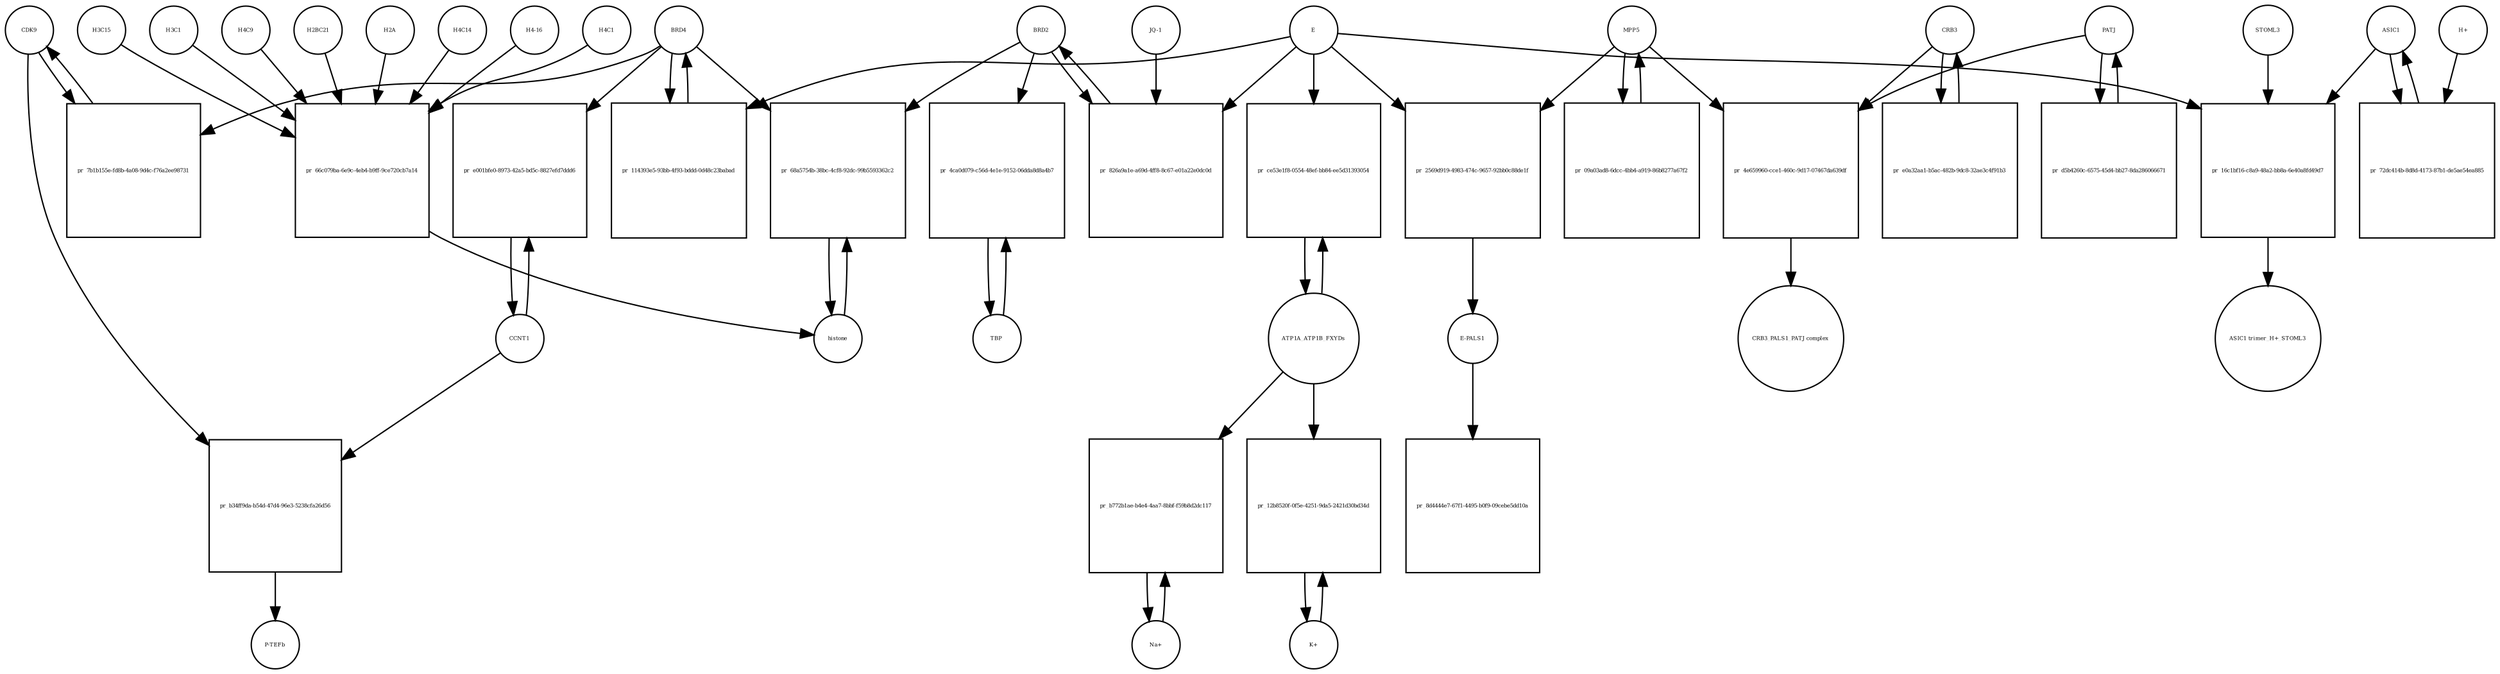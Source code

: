 strict digraph  {
CDK9 [annotation="", bipartite=0, cls=macromolecule, fontsize=4, label=CDK9, shape=circle];
"pr_7b1b155e-fd8b-4a08-9d4c-f76a2ee98731" [annotation="", bipartite=1, cls=process, fontsize=4, label="pr_7b1b155e-fd8b-4a08-9d4c-f76a2ee98731", shape=square];
BRD4 [annotation="", bipartite=0, cls=macromolecule, fontsize=4, label=BRD4, shape=circle];
CCNT1 [annotation="", bipartite=0, cls=macromolecule, fontsize=4, label=CCNT1, shape=circle];
"pr_e001bfe0-8973-42a5-bd5c-8827efd7ddd6" [annotation="", bipartite=1, cls=process, fontsize=4, label="pr_e001bfe0-8973-42a5-bd5c-8827efd7ddd6", shape=square];
histone [annotation="", bipartite=0, cls=complex, fontsize=4, label=histone, shape=circle];
"pr_68a5754b-38bc-4cf8-92dc-99b5593362c2" [annotation="", bipartite=1, cls=process, fontsize=4, label="pr_68a5754b-38bc-4cf8-92dc-99b5593362c2", shape=square];
BRD2 [annotation="", bipartite=0, cls=macromolecule, fontsize=4, label=BRD2, shape=circle];
"pr_114393e5-93bb-4f93-bddd-0d48c23babad" [annotation="", bipartite=1, cls=process, fontsize=4, label="pr_114393e5-93bb-4f93-bddd-0d48c23babad", shape=square];
E [annotation=urn_miriam_ncbiprotein_BCD58755, bipartite=0, cls=macromolecule, fontsize=4, label=E, shape=circle];
H4C14 [annotation="", bipartite=0, cls=macromolecule, fontsize=4, label=H4C14, shape=circle];
"pr_66c079ba-6e9c-4eb4-b9ff-9ce720cb7a14" [annotation="", bipartite=1, cls=process, fontsize=4, label="pr_66c079ba-6e9c-4eb4-b9ff-9ce720cb7a14", shape=square];
"H4-16" [annotation="", bipartite=0, cls=macromolecule, fontsize=4, label="H4-16", shape=circle];
H4C1 [annotation="", bipartite=0, cls=macromolecule, fontsize=4, label=H4C1, shape=circle];
H3C15 [annotation="", bipartite=0, cls=macromolecule, fontsize=4, label=H3C15, shape=circle];
H3C1 [annotation="", bipartite=0, cls=macromolecule, fontsize=4, label=H3C1, shape=circle];
H4C9 [annotation="", bipartite=0, cls=macromolecule, fontsize=4, label=H4C9, shape=circle];
H2BC21 [annotation="", bipartite=0, cls=macromolecule, fontsize=4, label=H2BC21, shape=circle];
H2A [annotation=urn_miriam_interpro_IPR002119, bipartite=0, cls=macromolecule, fontsize=4, label=H2A, shape=circle];
"pr_826a9a1e-a69d-4ff8-8c67-e01a22e0dc0d" [annotation="", bipartite=1, cls=process, fontsize=4, label="pr_826a9a1e-a69d-4ff8-8c67-e01a22e0dc0d", shape=square];
"JQ-1" [annotation="urn_miriam_pubchem.compound_46907787", bipartite=0, cls="simple chemical", fontsize=4, label="JQ-1", shape=circle];
TBP [annotation="", bipartite=0, cls=macromolecule, fontsize=4, label=TBP, shape=circle];
"pr_4ca0d079-c56d-4e1e-9152-06dda8d8a4b7" [annotation="", bipartite=1, cls=process, fontsize=4, label="pr_4ca0d079-c56d-4e1e-9152-06dda8d8a4b7", shape=square];
"pr_2569d919-4983-474c-9657-92bb0c88de1f" [annotation="", bipartite=1, cls=process, fontsize=4, label="pr_2569d919-4983-474c-9657-92bb0c88de1f", shape=square];
MPP5 [annotation="", bipartite=0, cls=macromolecule, fontsize=4, label=MPP5, shape=circle];
"E-PALS1" [annotation="", bipartite=0, cls=complex, fontsize=4, label="E-PALS1", shape=circle];
"pr_8d4444e7-67f1-4495-b0f9-09cebe5dd10a" [annotation="", bipartite=1, cls=process, fontsize=4, label="pr_8d4444e7-67f1-4495-b0f9-09cebe5dd10a", shape=square];
"pr_09a03ad8-6dcc-4bb4-a919-86b8277a67f2" [annotation="", bipartite=1, cls=process, fontsize=4, label="pr_09a03ad8-6dcc-4bb4-a919-86b8277a67f2", shape=square];
CRB3 [annotation="", bipartite=0, cls=macromolecule, fontsize=4, label=CRB3, shape=circle];
"pr_e0a32aa1-b5ac-482b-9dc8-32ae3c4f91b3" [annotation="", bipartite=1, cls=process, fontsize=4, label="pr_e0a32aa1-b5ac-482b-9dc8-32ae3c4f91b3", shape=square];
PATJ [annotation="", bipartite=0, cls=macromolecule, fontsize=4, label=PATJ, shape=circle];
"pr_d5b4260c-6575-45d4-bb27-8da286066671" [annotation="", bipartite=1, cls=process, fontsize=4, label="pr_d5b4260c-6575-45d4-bb27-8da286066671", shape=square];
ATP1A_ATP1B_FXYDs [annotation="", bipartite=0, cls=complex, fontsize=4, label=ATP1A_ATP1B_FXYDs, shape=circle];
"pr_ce53e1f8-0554-48ef-bb84-ee5d31393054" [annotation="", bipartite=1, cls=process, fontsize=4, label="pr_ce53e1f8-0554-48ef-bb84-ee5d31393054", shape=square];
ASIC1 [annotation="", bipartite=0, cls="macromolecule multimer", fontsize=4, label=ASIC1, shape=circle];
"pr_72dc414b-8d8d-4173-87b1-de5ae54ea885" [annotation="", bipartite=1, cls=process, fontsize=4, label="pr_72dc414b-8d8d-4173-87b1-de5ae54ea885", shape=square];
"H+" [annotation="", bipartite=0, cls="simple chemical", fontsize=4, label="H+", shape=circle];
"pr_16c1bf16-c8a9-48a2-bb8a-6e40a8fd49d7" [annotation="", bipartite=1, cls=process, fontsize=4, label="pr_16c1bf16-c8a9-48a2-bb8a-6e40a8fd49d7", shape=square];
STOML3 [annotation="", bipartite=0, cls=macromolecule, fontsize=4, label=STOML3, shape=circle];
"ASIC1 trimer_H+_STOML3" [annotation="", bipartite=0, cls=complex, fontsize=4, label="ASIC1 trimer_H+_STOML3", shape=circle];
"K+" [annotation="", bipartite=0, cls="simple chemical", fontsize=4, label="K+", shape=circle];
"pr_12b8520f-0f5e-4251-9da5-2421d30bd34d" [annotation="", bipartite=1, cls=process, fontsize=4, label="pr_12b8520f-0f5e-4251-9da5-2421d30bd34d", shape=square];
"Na+" [annotation="", bipartite=0, cls="simple chemical", fontsize=4, label="Na+", shape=circle];
"pr_b772b1ae-b4e4-4aa7-8bbf-f59b8d2dc117" [annotation="", bipartite=1, cls=process, fontsize=4, label="pr_b772b1ae-b4e4-4aa7-8bbf-f59b8d2dc117", shape=square];
"pr_b34ff9da-b54d-47d4-96e3-5238cfa26d56" [annotation="", bipartite=1, cls=process, fontsize=4, label="pr_b34ff9da-b54d-47d4-96e3-5238cfa26d56", shape=square];
"P-TEFb" [annotation="", bipartite=0, cls=complex, fontsize=4, label="P-TEFb", shape=circle];
"pr_4e659960-cce1-460c-9d17-07467da639df" [annotation="", bipartite=1, cls=process, fontsize=4, label="pr_4e659960-cce1-460c-9d17-07467da639df", shape=square];
"CRB3_PALS1_PATJ complex" [annotation="", bipartite=0, cls=complex, fontsize=4, label="CRB3_PALS1_PATJ complex", shape=circle];
CDK9 -> "pr_7b1b155e-fd8b-4a08-9d4c-f76a2ee98731"  [annotation="", interaction_type=consumption];
CDK9 -> "pr_b34ff9da-b54d-47d4-96e3-5238cfa26d56"  [annotation="", interaction_type=consumption];
"pr_7b1b155e-fd8b-4a08-9d4c-f76a2ee98731" -> CDK9  [annotation="", interaction_type=production];
BRD4 -> "pr_7b1b155e-fd8b-4a08-9d4c-f76a2ee98731"  [annotation="urn_miriam_doi_10.18632%2Foncotarget.18583|urn_miriam_doi_10.1016%2Fj.molcel.2005.06.027", interaction_type=catalysis];
BRD4 -> "pr_e001bfe0-8973-42a5-bd5c-8827efd7ddd6"  [annotation="urn_miriam_doi_10.1016%2Fj.molcel.2005.06.027", interaction_type=catalysis];
BRD4 -> "pr_68a5754b-38bc-4cf8-92dc-99b5593362c2"  [annotation="urn_miriam_doi_10.1038%2Fnsmb.3228.|urn_miriam_doi_10.1016%2Fj.molcel.2008.01.018", interaction_type=catalysis];
BRD4 -> "pr_114393e5-93bb-4f93-bddd-0d48c23babad"  [annotation="", interaction_type=consumption];
CCNT1 -> "pr_e001bfe0-8973-42a5-bd5c-8827efd7ddd6"  [annotation="", interaction_type=consumption];
CCNT1 -> "pr_b34ff9da-b54d-47d4-96e3-5238cfa26d56"  [annotation="", interaction_type=consumption];
"pr_e001bfe0-8973-42a5-bd5c-8827efd7ddd6" -> CCNT1  [annotation="", interaction_type=production];
histone -> "pr_68a5754b-38bc-4cf8-92dc-99b5593362c2"  [annotation="", interaction_type=consumption];
"pr_68a5754b-38bc-4cf8-92dc-99b5593362c2" -> histone  [annotation="", interaction_type=production];
BRD2 -> "pr_68a5754b-38bc-4cf8-92dc-99b5593362c2"  [annotation="urn_miriam_doi_10.1038%2Fnsmb.3228.|urn_miriam_doi_10.1016%2Fj.molcel.2008.01.018", interaction_type=catalysis];
BRD2 -> "pr_826a9a1e-a69d-4ff8-8c67-e01a22e0dc0d"  [annotation="", interaction_type=consumption];
BRD2 -> "pr_4ca0d079-c56d-4e1e-9152-06dda8d8a4b7"  [annotation="urn_miriam_doi_10.1007%2Fs11010-006-9223-6", interaction_type=catalysis];
"pr_114393e5-93bb-4f93-bddd-0d48c23babad" -> BRD4  [annotation="", interaction_type=production];
E -> "pr_114393e5-93bb-4f93-bddd-0d48c23babad"  [annotation="urn_miriam_doi_10.1038%2Fs41586-020-2286-9", interaction_type=inhibition];
E -> "pr_826a9a1e-a69d-4ff8-8c67-e01a22e0dc0d"  [annotation="urn_miriam_doi_10.1038%2Fs41586-020-2286-9|urn_miriam_doi_10.1080%2F15592294.2018.1469891", interaction_type=inhibition];
E -> "pr_2569d919-4983-474c-9657-92bb0c88de1f"  [annotation="", interaction_type=consumption];
E -> "pr_ce53e1f8-0554-48ef-bb84-ee5d31393054"  [annotation=urn_miriam_pubmed_21524776, interaction_type=inhibition];
E -> "pr_16c1bf16-c8a9-48a2-bb8a-6e40a8fd49d7"  [annotation=urn_miriam_pubmed_21524776, interaction_type=inhibition];
H4C14 -> "pr_66c079ba-6e9c-4eb4-b9ff-9ce720cb7a14"  [annotation="", interaction_type=consumption];
"pr_66c079ba-6e9c-4eb4-b9ff-9ce720cb7a14" -> histone  [annotation="", interaction_type=production];
"H4-16" -> "pr_66c079ba-6e9c-4eb4-b9ff-9ce720cb7a14"  [annotation="", interaction_type=consumption];
H4C1 -> "pr_66c079ba-6e9c-4eb4-b9ff-9ce720cb7a14"  [annotation="", interaction_type=consumption];
H3C15 -> "pr_66c079ba-6e9c-4eb4-b9ff-9ce720cb7a14"  [annotation="", interaction_type=consumption];
H3C1 -> "pr_66c079ba-6e9c-4eb4-b9ff-9ce720cb7a14"  [annotation="", interaction_type=consumption];
H4C9 -> "pr_66c079ba-6e9c-4eb4-b9ff-9ce720cb7a14"  [annotation="", interaction_type=consumption];
H2BC21 -> "pr_66c079ba-6e9c-4eb4-b9ff-9ce720cb7a14"  [annotation="", interaction_type=consumption];
H2A -> "pr_66c079ba-6e9c-4eb4-b9ff-9ce720cb7a14"  [annotation="", interaction_type=consumption];
"pr_826a9a1e-a69d-4ff8-8c67-e01a22e0dc0d" -> BRD2  [annotation="", interaction_type=production];
"JQ-1" -> "pr_826a9a1e-a69d-4ff8-8c67-e01a22e0dc0d"  [annotation="urn_miriam_doi_10.1038%2Fs41586-020-2286-9|urn_miriam_doi_10.1080%2F15592294.2018.1469891", interaction_type=inhibition];
TBP -> "pr_4ca0d079-c56d-4e1e-9152-06dda8d8a4b7"  [annotation="", interaction_type=consumption];
"pr_4ca0d079-c56d-4e1e-9152-06dda8d8a4b7" -> TBP  [annotation="", interaction_type=production];
"pr_2569d919-4983-474c-9657-92bb0c88de1f" -> "E-PALS1"  [annotation="", interaction_type=production];
MPP5 -> "pr_2569d919-4983-474c-9657-92bb0c88de1f"  [annotation="", interaction_type=consumption];
MPP5 -> "pr_09a03ad8-6dcc-4bb4-a919-86b8277a67f2"  [annotation="", interaction_type=consumption];
MPP5 -> "pr_4e659960-cce1-460c-9d17-07467da639df"  [annotation="", interaction_type=consumption];
"E-PALS1" -> "pr_8d4444e7-67f1-4495-b0f9-09cebe5dd10a"  [annotation="", interaction_type=consumption];
"pr_09a03ad8-6dcc-4bb4-a919-86b8277a67f2" -> MPP5  [annotation="", interaction_type=production];
CRB3 -> "pr_e0a32aa1-b5ac-482b-9dc8-32ae3c4f91b3"  [annotation="", interaction_type=consumption];
CRB3 -> "pr_4e659960-cce1-460c-9d17-07467da639df"  [annotation="", interaction_type=consumption];
"pr_e0a32aa1-b5ac-482b-9dc8-32ae3c4f91b3" -> CRB3  [annotation="", interaction_type=production];
PATJ -> "pr_d5b4260c-6575-45d4-bb27-8da286066671"  [annotation="", interaction_type=consumption];
PATJ -> "pr_4e659960-cce1-460c-9d17-07467da639df"  [annotation="", interaction_type=consumption];
"pr_d5b4260c-6575-45d4-bb27-8da286066671" -> PATJ  [annotation="", interaction_type=production];
ATP1A_ATP1B_FXYDs -> "pr_ce53e1f8-0554-48ef-bb84-ee5d31393054"  [annotation="", interaction_type=consumption];
ATP1A_ATP1B_FXYDs -> "pr_12b8520f-0f5e-4251-9da5-2421d30bd34d"  [annotation=urn_miriam_pubmed_21524776, interaction_type="necessary stimulation"];
ATP1A_ATP1B_FXYDs -> "pr_b772b1ae-b4e4-4aa7-8bbf-f59b8d2dc117"  [annotation=urn_miriam_pubmed_21524776, interaction_type="necessary stimulation"];
"pr_ce53e1f8-0554-48ef-bb84-ee5d31393054" -> ATP1A_ATP1B_FXYDs  [annotation="", interaction_type=production];
ASIC1 -> "pr_72dc414b-8d8d-4173-87b1-de5ae54ea885"  [annotation="", interaction_type=consumption];
ASIC1 -> "pr_16c1bf16-c8a9-48a2-bb8a-6e40a8fd49d7"  [annotation="", interaction_type=consumption];
"pr_72dc414b-8d8d-4173-87b1-de5ae54ea885" -> ASIC1  [annotation="", interaction_type=production];
"H+" -> "pr_72dc414b-8d8d-4173-87b1-de5ae54ea885"  [annotation="", interaction_type=consumption];
"pr_16c1bf16-c8a9-48a2-bb8a-6e40a8fd49d7" -> "ASIC1 trimer_H+_STOML3"  [annotation="", interaction_type=production];
STOML3 -> "pr_16c1bf16-c8a9-48a2-bb8a-6e40a8fd49d7"  [annotation="", interaction_type=consumption];
"K+" -> "pr_12b8520f-0f5e-4251-9da5-2421d30bd34d"  [annotation="", interaction_type=consumption];
"pr_12b8520f-0f5e-4251-9da5-2421d30bd34d" -> "K+"  [annotation="", interaction_type=production];
"Na+" -> "pr_b772b1ae-b4e4-4aa7-8bbf-f59b8d2dc117"  [annotation="", interaction_type=consumption];
"pr_b772b1ae-b4e4-4aa7-8bbf-f59b8d2dc117" -> "Na+"  [annotation="", interaction_type=production];
"pr_b34ff9da-b54d-47d4-96e3-5238cfa26d56" -> "P-TEFb"  [annotation="", interaction_type=production];
"pr_4e659960-cce1-460c-9d17-07467da639df" -> "CRB3_PALS1_PATJ complex"  [annotation="", interaction_type=production];
}
